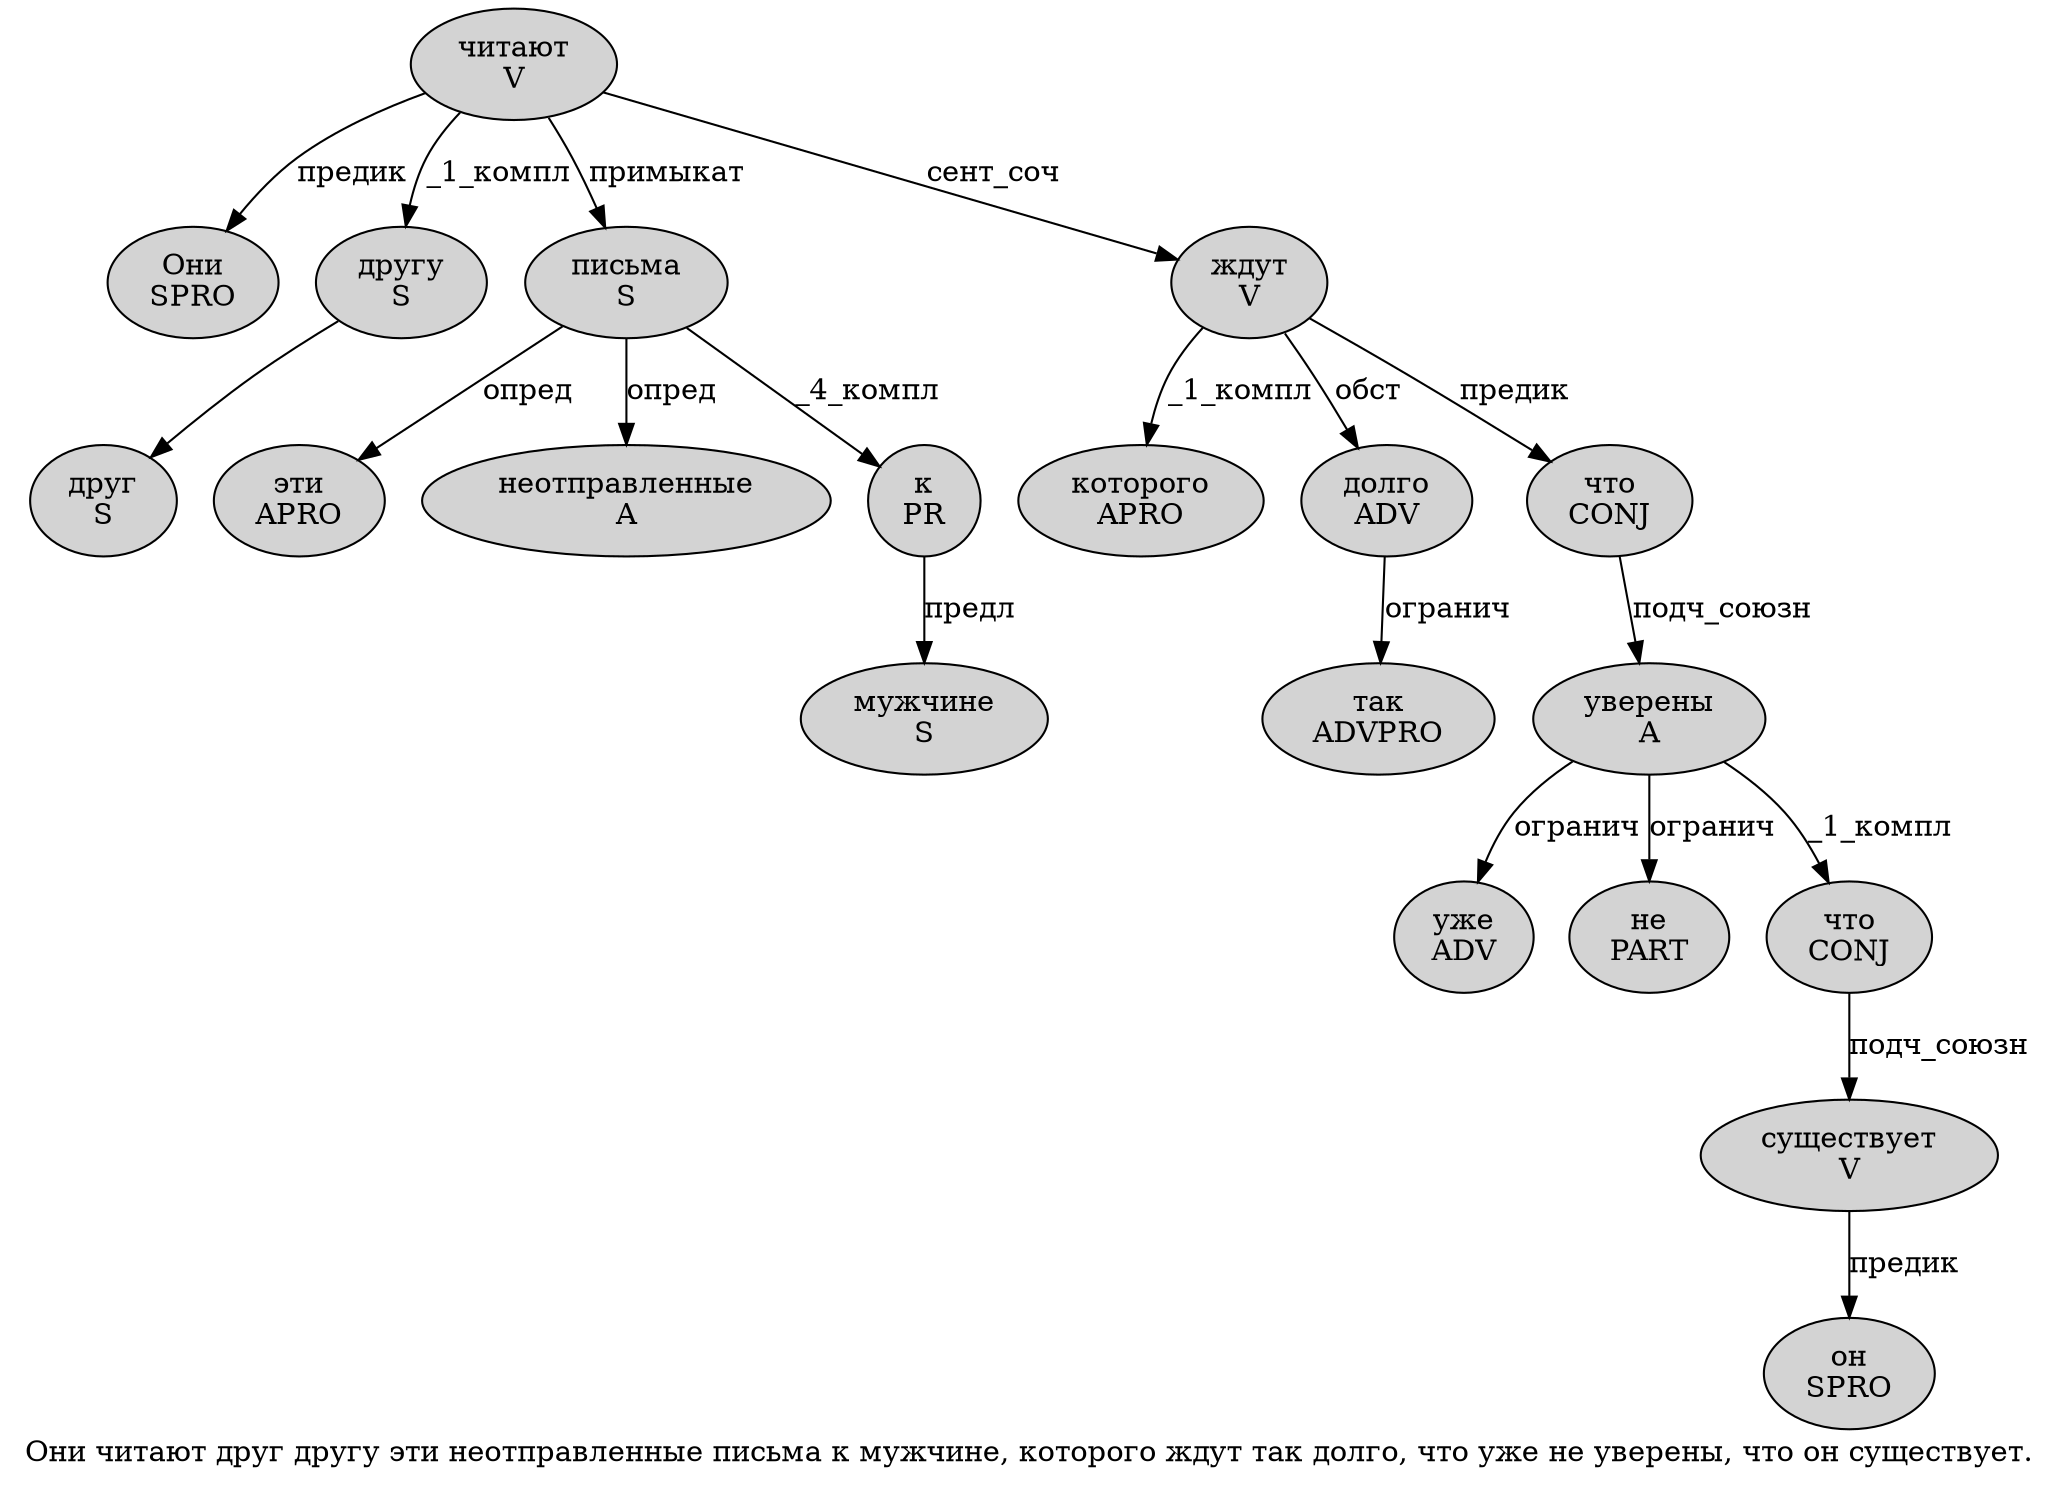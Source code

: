 digraph SENTENCE_706 {
	graph [label="Они читают друг другу эти неотправленные письма к мужчине, которого ждут так долго, что уже не уверены, что он существует."]
	node [style=filled]
		0 [label="Они
SPRO" color="" fillcolor=lightgray penwidth=1 shape=ellipse]
		1 [label="читают
V" color="" fillcolor=lightgray penwidth=1 shape=ellipse]
		2 [label="друг
S" color="" fillcolor=lightgray penwidth=1 shape=ellipse]
		3 [label="другу
S" color="" fillcolor=lightgray penwidth=1 shape=ellipse]
		4 [label="эти
APRO" color="" fillcolor=lightgray penwidth=1 shape=ellipse]
		5 [label="неотправленные
A" color="" fillcolor=lightgray penwidth=1 shape=ellipse]
		6 [label="письма
S" color="" fillcolor=lightgray penwidth=1 shape=ellipse]
		7 [label="к
PR" color="" fillcolor=lightgray penwidth=1 shape=ellipse]
		8 [label="мужчине
S" color="" fillcolor=lightgray penwidth=1 shape=ellipse]
		10 [label="которого
APRO" color="" fillcolor=lightgray penwidth=1 shape=ellipse]
		11 [label="ждут
V" color="" fillcolor=lightgray penwidth=1 shape=ellipse]
		12 [label="так
ADVPRO" color="" fillcolor=lightgray penwidth=1 shape=ellipse]
		13 [label="долго
ADV" color="" fillcolor=lightgray penwidth=1 shape=ellipse]
		15 [label="что
CONJ" color="" fillcolor=lightgray penwidth=1 shape=ellipse]
		16 [label="уже
ADV" color="" fillcolor=lightgray penwidth=1 shape=ellipse]
		17 [label="не
PART" color="" fillcolor=lightgray penwidth=1 shape=ellipse]
		18 [label="уверены
A" color="" fillcolor=lightgray penwidth=1 shape=ellipse]
		20 [label="что
CONJ" color="" fillcolor=lightgray penwidth=1 shape=ellipse]
		21 [label="он
SPRO" color="" fillcolor=lightgray penwidth=1 shape=ellipse]
		22 [label="существует
V" color="" fillcolor=lightgray penwidth=1 shape=ellipse]
			1 -> 0 [label="предик"]
			1 -> 3 [label="_1_компл"]
			1 -> 6 [label="примыкат"]
			1 -> 11 [label="сент_соч"]
			22 -> 21 [label="предик"]
			11 -> 10 [label="_1_компл"]
			11 -> 13 [label="обст"]
			11 -> 15 [label="предик"]
			3 -> 2
			6 -> 4 [label="опред"]
			6 -> 5 [label="опред"]
			6 -> 7 [label="_4_компл"]
			7 -> 8 [label="предл"]
			20 -> 22 [label="подч_союзн"]
			13 -> 12 [label="огранич"]
			15 -> 18 [label="подч_союзн"]
			18 -> 16 [label="огранич"]
			18 -> 17 [label="огранич"]
			18 -> 20 [label="_1_компл"]
}